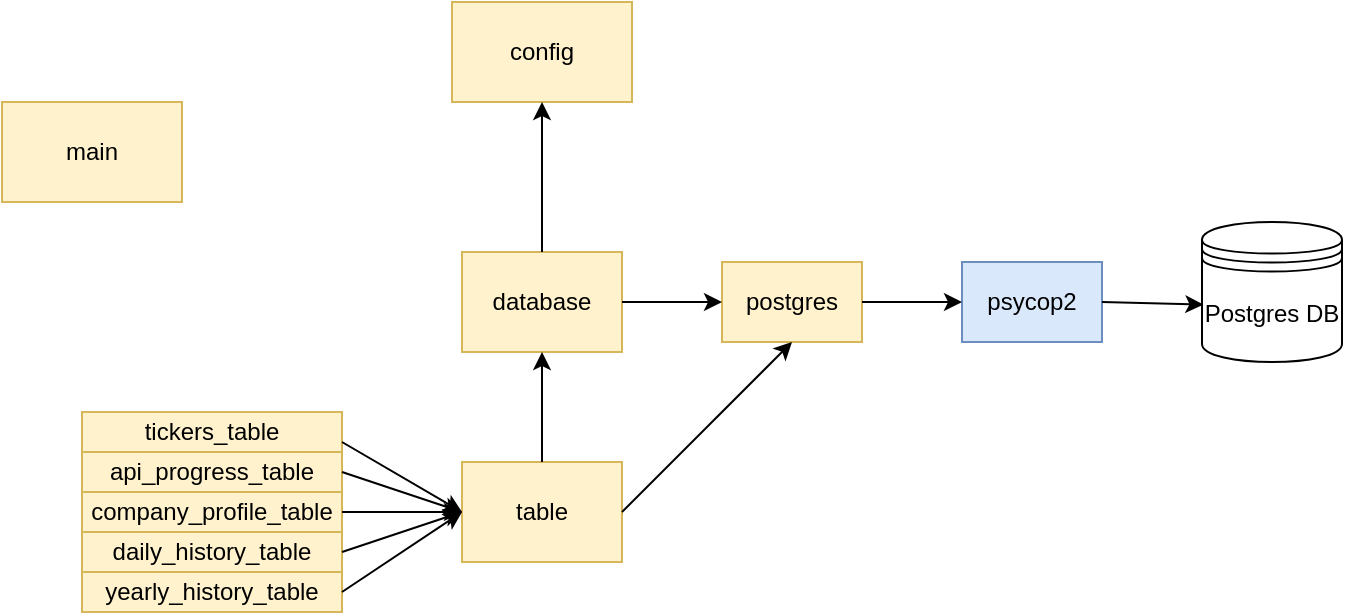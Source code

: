 <mxfile version="13.1.14" type="device"><diagram id="rFR6jo3WXodWxYmscVBD" name="Page-1"><mxGraphModel dx="817" dy="496" grid="1" gridSize="10" guides="1" tooltips="1" connect="1" arrows="1" fold="1" page="1" pageScale="1" pageWidth="850" pageHeight="1100" math="0" shadow="0"><root><mxCell id="0"/><mxCell id="1" parent="0"/><mxCell id="YhuRGsqSOEMKbq4ucQoE-1" value="psycop2" style="rounded=0;whiteSpace=wrap;html=1;fillColor=#dae8fc;strokeColor=#6c8ebf;" parent="1" vertex="1"><mxGeometry x="540" y="150" width="70" height="40" as="geometry"/></mxCell><mxCell id="YhuRGsqSOEMKbq4ucQoE-2" value="Postgres DB" style="shape=datastore;whiteSpace=wrap;html=1;" parent="1" vertex="1"><mxGeometry x="660" y="130" width="70" height="70" as="geometry"/></mxCell><mxCell id="YhuRGsqSOEMKbq4ucQoE-3" value="" style="endArrow=classic;html=1;exitX=1;exitY=0.5;exitDx=0;exitDy=0;entryX=0.01;entryY=0.59;entryDx=0;entryDy=0;entryPerimeter=0;" parent="1" source="YhuRGsqSOEMKbq4ucQoE-1" target="YhuRGsqSOEMKbq4ucQoE-2" edge="1"><mxGeometry width="50" height="50" relative="1" as="geometry"><mxPoint x="620" y="100" as="sourcePoint"/><mxPoint x="640" y="190" as="targetPoint"/></mxGeometry></mxCell><mxCell id="YhuRGsqSOEMKbq4ucQoE-4" value="postgres" style="rounded=0;whiteSpace=wrap;html=1;fillColor=#fff2cc;strokeColor=#d6b656;" parent="1" vertex="1"><mxGeometry x="420" y="150" width="70" height="40" as="geometry"/></mxCell><mxCell id="YhuRGsqSOEMKbq4ucQoE-5" value="" style="endArrow=classic;html=1;exitX=1;exitY=0.5;exitDx=0;exitDy=0;entryX=0;entryY=0.5;entryDx=0;entryDy=0;" parent="1" source="YhuRGsqSOEMKbq4ucQoE-4" target="YhuRGsqSOEMKbq4ucQoE-1" edge="1"><mxGeometry width="50" height="50" relative="1" as="geometry"><mxPoint x="490" y="290" as="sourcePoint"/><mxPoint x="540" y="240" as="targetPoint"/></mxGeometry></mxCell><mxCell id="YhuRGsqSOEMKbq4ucQoE-6" value="database" style="rounded=0;whiteSpace=wrap;html=1;fillColor=#fff2cc;strokeColor=#d6b656;" parent="1" vertex="1"><mxGeometry x="290" y="145" width="80" height="50" as="geometry"/></mxCell><mxCell id="YhuRGsqSOEMKbq4ucQoE-7" value="" style="endArrow=classic;html=1;exitX=1;exitY=0.5;exitDx=0;exitDy=0;entryX=0;entryY=0.5;entryDx=0;entryDy=0;" parent="1" source="YhuRGsqSOEMKbq4ucQoE-6" target="YhuRGsqSOEMKbq4ucQoE-4" edge="1"><mxGeometry width="50" height="50" relative="1" as="geometry"><mxPoint x="390" y="270" as="sourcePoint"/><mxPoint x="440" y="220" as="targetPoint"/></mxGeometry></mxCell><mxCell id="YhuRGsqSOEMKbq4ucQoE-8" value="config" style="rounded=0;whiteSpace=wrap;html=1;fillColor=#fff2cc;strokeColor=#d6b656;" parent="1" vertex="1"><mxGeometry x="285" y="20" width="90" height="50" as="geometry"/></mxCell><mxCell id="YhuRGsqSOEMKbq4ucQoE-9" value="" style="endArrow=classic;html=1;exitX=0.5;exitY=0;exitDx=0;exitDy=0;entryX=0.5;entryY=1;entryDx=0;entryDy=0;" parent="1" source="YhuRGsqSOEMKbq4ucQoE-6" target="YhuRGsqSOEMKbq4ucQoE-8" edge="1"><mxGeometry width="50" height="50" relative="1" as="geometry"><mxPoint x="230" y="160" as="sourcePoint"/><mxPoint x="280" y="110" as="targetPoint"/></mxGeometry></mxCell><mxCell id="YhuRGsqSOEMKbq4ucQoE-11" value="table" style="rounded=0;whiteSpace=wrap;html=1;fillColor=#fff2cc;strokeColor=#d6b656;" parent="1" vertex="1"><mxGeometry x="290" y="250" width="80" height="50" as="geometry"/></mxCell><mxCell id="YhuRGsqSOEMKbq4ucQoE-12" value="" style="endArrow=classic;html=1;exitX=1;exitY=0.5;exitDx=0;exitDy=0;entryX=0.5;entryY=1;entryDx=0;entryDy=0;" parent="1" source="YhuRGsqSOEMKbq4ucQoE-11" target="YhuRGsqSOEMKbq4ucQoE-4" edge="1"><mxGeometry width="50" height="50" relative="1" as="geometry"><mxPoint x="430" y="280" as="sourcePoint"/><mxPoint x="480" y="230" as="targetPoint"/></mxGeometry></mxCell><mxCell id="YhuRGsqSOEMKbq4ucQoE-13" value="" style="endArrow=classic;html=1;exitX=0.5;exitY=0;exitDx=0;exitDy=0;entryX=0.5;entryY=1;entryDx=0;entryDy=0;" parent="1" source="YhuRGsqSOEMKbq4ucQoE-11" target="YhuRGsqSOEMKbq4ucQoE-6" edge="1"><mxGeometry width="50" height="50" relative="1" as="geometry"><mxPoint x="180" y="250" as="sourcePoint"/><mxPoint x="230" y="200" as="targetPoint"/></mxGeometry></mxCell><mxCell id="YhuRGsqSOEMKbq4ucQoE-14" value="tickers_table" style="rounded=0;whiteSpace=wrap;html=1;fillColor=#fff2cc;strokeColor=#d6b656;" parent="1" vertex="1"><mxGeometry x="100" y="225" width="130" height="20" as="geometry"/></mxCell><mxCell id="YhuRGsqSOEMKbq4ucQoE-15" value="api_progress_table" style="rounded=0;whiteSpace=wrap;html=1;fillColor=#fff2cc;strokeColor=#d6b656;" parent="1" vertex="1"><mxGeometry x="100" y="245" width="130" height="20" as="geometry"/></mxCell><mxCell id="YhuRGsqSOEMKbq4ucQoE-17" value="daily_history_table" style="rounded=0;whiteSpace=wrap;html=1;fillColor=#fff2cc;strokeColor=#d6b656;" parent="1" vertex="1"><mxGeometry x="100" y="285" width="130" height="20" as="geometry"/></mxCell><mxCell id="YhuRGsqSOEMKbq4ucQoE-18" value="company_profile_table" style="rounded=0;whiteSpace=wrap;html=1;fillColor=#fff2cc;strokeColor=#d6b656;" parent="1" vertex="1"><mxGeometry x="100" y="265" width="130" height="20" as="geometry"/></mxCell><mxCell id="YhuRGsqSOEMKbq4ucQoE-19" value="yearly_history_table" style="rounded=0;whiteSpace=wrap;html=1;fillColor=#fff2cc;strokeColor=#d6b656;" parent="1" vertex="1"><mxGeometry x="100" y="305" width="130" height="20" as="geometry"/></mxCell><mxCell id="YhuRGsqSOEMKbq4ucQoE-20" value="" style="endArrow=classic;html=1;entryX=0;entryY=0.5;entryDx=0;entryDy=0;exitX=1;exitY=0.75;exitDx=0;exitDy=0;" parent="1" source="YhuRGsqSOEMKbq4ucQoE-14" target="YhuRGsqSOEMKbq4ucQoE-11" edge="1"><mxGeometry width="50" height="50" relative="1" as="geometry"><mxPoint x="200" y="300" as="sourcePoint"/><mxPoint x="250" y="250" as="targetPoint"/></mxGeometry></mxCell><mxCell id="YhuRGsqSOEMKbq4ucQoE-21" value="" style="endArrow=classic;html=1;entryX=0;entryY=0.5;entryDx=0;entryDy=0;exitX=1;exitY=0.5;exitDx=0;exitDy=0;" parent="1" source="YhuRGsqSOEMKbq4ucQoE-15" edge="1"><mxGeometry width="50" height="50" relative="1" as="geometry"><mxPoint x="230" y="240" as="sourcePoint"/><mxPoint x="290" y="275" as="targetPoint"/></mxGeometry></mxCell><mxCell id="YhuRGsqSOEMKbq4ucQoE-23" value="" style="endArrow=classic;html=1;entryX=0;entryY=0.5;entryDx=0;entryDy=0;exitX=1;exitY=0.5;exitDx=0;exitDy=0;" parent="1" source="YhuRGsqSOEMKbq4ucQoE-18" edge="1"><mxGeometry width="50" height="50" relative="1" as="geometry"><mxPoint x="230" y="240" as="sourcePoint"/><mxPoint x="290" y="275" as="targetPoint"/></mxGeometry></mxCell><mxCell id="YhuRGsqSOEMKbq4ucQoE-24" value="" style="endArrow=classic;html=1;entryX=0;entryY=0.5;entryDx=0;entryDy=0;exitX=1;exitY=0.5;exitDx=0;exitDy=0;" parent="1" source="YhuRGsqSOEMKbq4ucQoE-17" edge="1"><mxGeometry width="50" height="50" relative="1" as="geometry"><mxPoint x="230" y="275" as="sourcePoint"/><mxPoint x="290" y="275" as="targetPoint"/></mxGeometry></mxCell><mxCell id="YhuRGsqSOEMKbq4ucQoE-25" value="" style="endArrow=classic;html=1;entryX=0;entryY=0.5;entryDx=0;entryDy=0;exitX=1;exitY=0.5;exitDx=0;exitDy=0;" parent="1" source="YhuRGsqSOEMKbq4ucQoE-19" edge="1"><mxGeometry width="50" height="50" relative="1" as="geometry"><mxPoint x="230" y="295" as="sourcePoint"/><mxPoint x="290" y="275" as="targetPoint"/></mxGeometry></mxCell><mxCell id="7HULND9Z6jbgimNOEDt1-1" value="main" style="rounded=0;whiteSpace=wrap;html=1;fillColor=#fff2cc;strokeColor=#d6b656;" vertex="1" parent="1"><mxGeometry x="60" y="70" width="90" height="50" as="geometry"/></mxCell></root></mxGraphModel></diagram></mxfile>